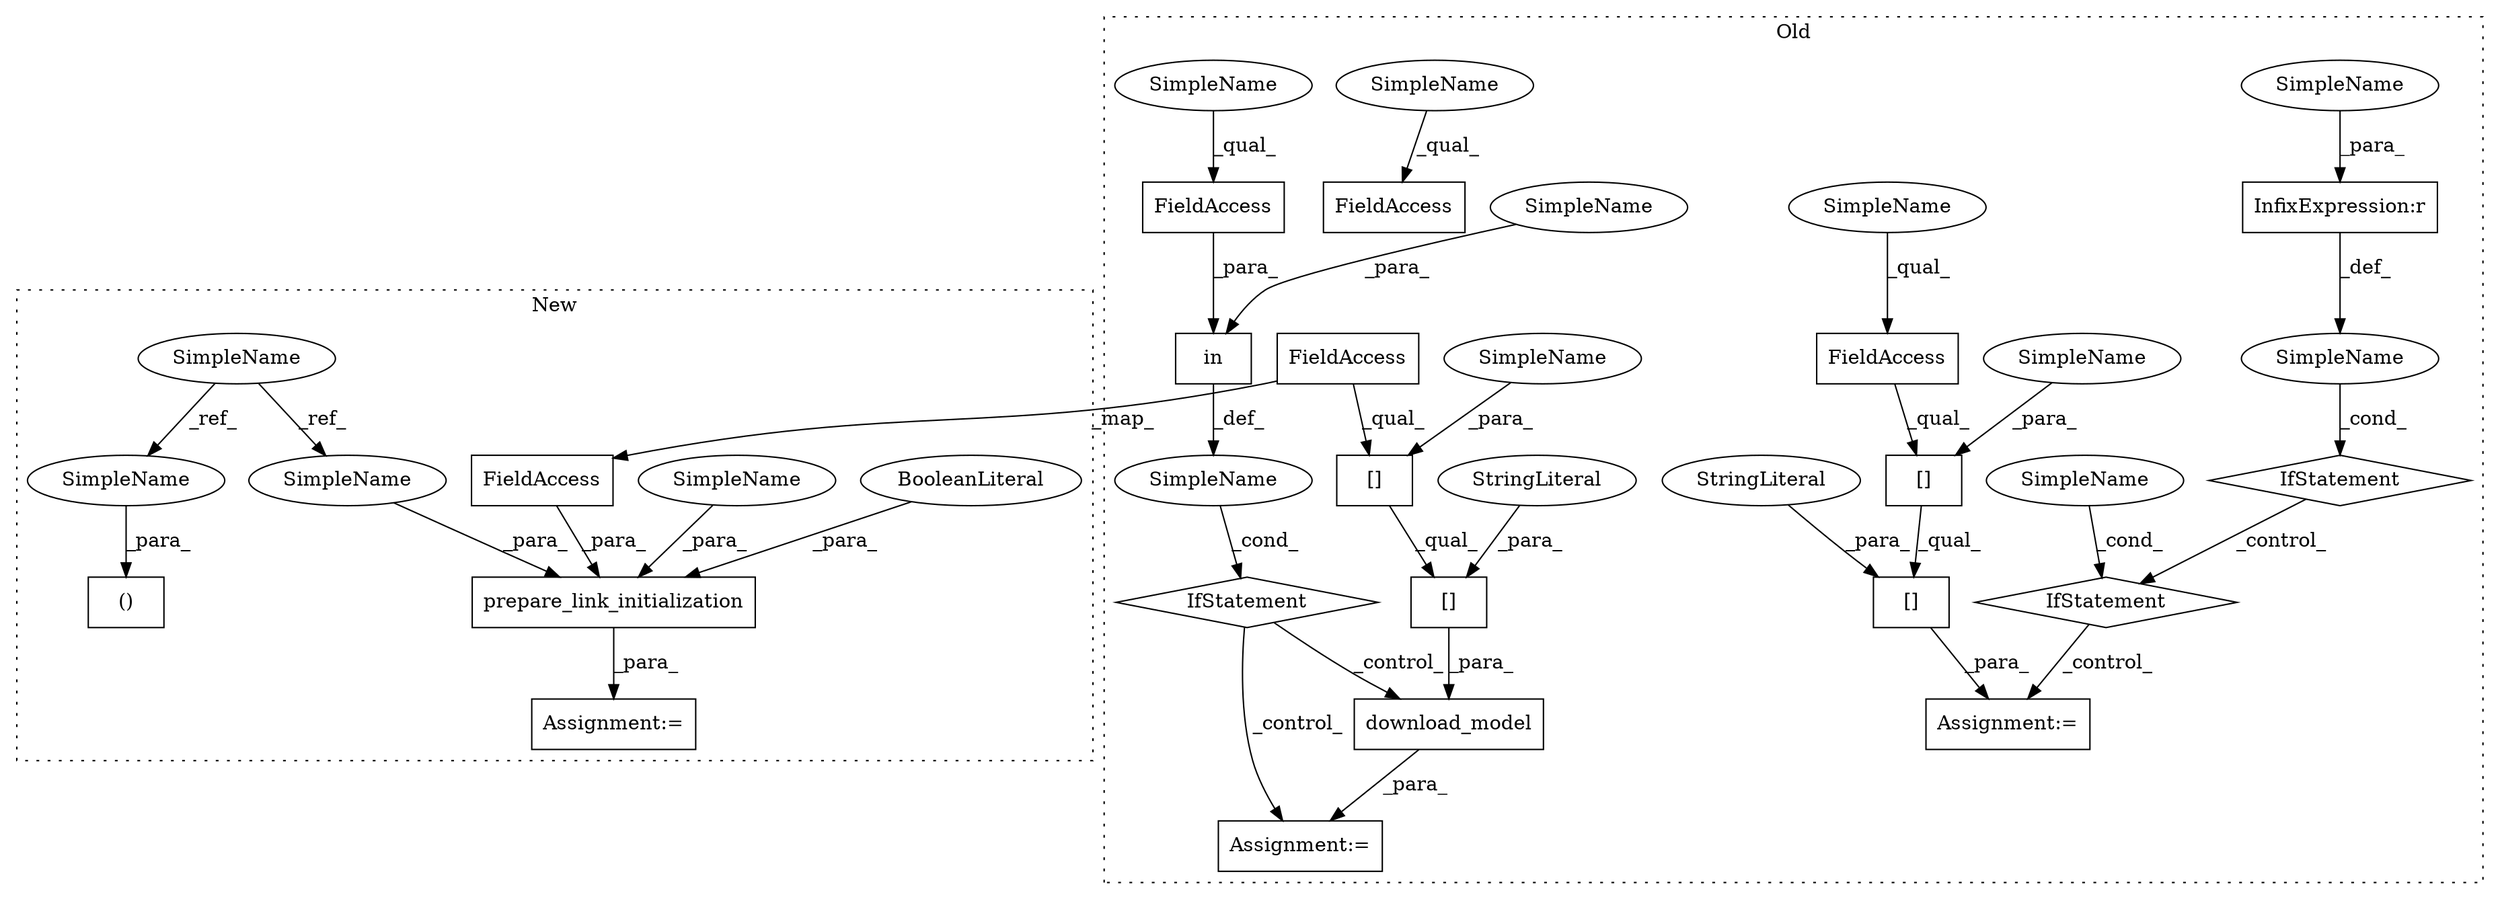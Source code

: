 digraph G {
subgraph cluster0 {
1 [label="in" a="105" s="3047" l="32" shape="box"];
3 [label="IfStatement" a="25" s="3039,3079" l="8,2" shape="diamond"];
4 [label="Assignment:=" a="7" s="3093" l="1" shape="box"];
5 [label="SimpleName" a="42" s="" l="" shape="ellipse"];
6 [label="FieldAccess" a="22" s="3067" l="12" shape="box"];
7 [label="FieldAccess" a="22" s="1314" l="12" shape="box"];
8 [label="FieldAccess" a="22" s="1282" l="12" shape="box"];
9 [label="[]" a="2" s="1314,1343" l="13,1" shape="box"];
10 [label="download_model" a="32" s="3094,3146" l="15,1" shape="box"];
11 [label="[]" a="2" s="1314,1354" l="31,1" shape="box"];
12 [label="StringLiteral" a="45" s="1345" l="9" shape="ellipse"];
13 [label="[]" a="2" s="3109,3145" l="31,1" shape="box"];
14 [label="StringLiteral" a="45" s="3140" l="5" shape="ellipse"];
15 [label="[]" a="2" s="3109,3138" l="13,1" shape="box"];
16 [label="Assignment:=" a="7" s="1313" l="1" shape="box"];
17 [label="InfixExpression:r" a="27" s="1234" l="4" shape="box"];
21 [label="SimpleName" a="42" s="" l="" shape="ellipse"];
22 [label="IfStatement" a="25" s="1252,1294" l="10,2" shape="diamond"];
23 [label="SimpleName" a="42" s="" l="" shape="ellipse"];
24 [label="IfStatement" a="25" s="1223,1242" l="4,2" shape="diamond"];
27 [label="FieldAccess" a="22" s="3109" l="12" shape="box"];
28 [label="SimpleName" a="42" s="3122" l="16" shape="ellipse"];
29 [label="SimpleName" a="42" s="3047" l="16" shape="ellipse"];
30 [label="SimpleName" a="42" s="1327" l="16" shape="ellipse"];
34 [label="SimpleName" a="42" s="1314" l="4" shape="ellipse"];
35 [label="SimpleName" a="42" s="3067" l="4" shape="ellipse"];
36 [label="SimpleName" a="42" s="1282" l="4" shape="ellipse"];
37 [label="SimpleName" a="42" s="1227" l="7" shape="ellipse"];
label = "Old";
style="dotted";
}
subgraph cluster1 {
2 [label="()" a="106" s="1257" l="24" shape="box"];
18 [label="SimpleName" a="42" s="1193" l="7" shape="ellipse"];
19 [label="prepare_link_initialization" a="32" s="1283,1359" l="28,1" shape="box"];
20 [label="BooleanLiteral" a="9" s="1349" l="5" shape="ellipse"];
25 [label="Assignment:=" a="7" s="1281" l="2" shape="box"];
26 [label="FieldAccess" a="22" s="1336" l="12" shape="box"];
31 [label="SimpleName" a="42" s="1319" l="16" shape="ellipse"];
32 [label="SimpleName" a="42" s="1257" l="7" shape="ellipse"];
33 [label="SimpleName" a="42" s="1311" l="7" shape="ellipse"];
label = "New";
style="dotted";
}
1 -> 5 [label="_def_"];
3 -> 4 [label="_control_"];
3 -> 10 [label="_control_"];
5 -> 3 [label="_cond_"];
6 -> 1 [label="_para_"];
7 -> 9 [label="_qual_"];
9 -> 11 [label="_qual_"];
10 -> 4 [label="_para_"];
11 -> 16 [label="_para_"];
12 -> 11 [label="_para_"];
13 -> 10 [label="_para_"];
14 -> 13 [label="_para_"];
15 -> 13 [label="_qual_"];
17 -> 21 [label="_def_"];
18 -> 33 [label="_ref_"];
18 -> 32 [label="_ref_"];
19 -> 25 [label="_para_"];
20 -> 19 [label="_para_"];
21 -> 24 [label="_cond_"];
22 -> 16 [label="_control_"];
23 -> 22 [label="_cond_"];
24 -> 22 [label="_control_"];
26 -> 19 [label="_para_"];
27 -> 15 [label="_qual_"];
27 -> 26 [label="_map_"];
28 -> 15 [label="_para_"];
29 -> 1 [label="_para_"];
30 -> 9 [label="_para_"];
31 -> 19 [label="_para_"];
32 -> 2 [label="_para_"];
33 -> 19 [label="_para_"];
34 -> 7 [label="_qual_"];
35 -> 6 [label="_qual_"];
36 -> 8 [label="_qual_"];
37 -> 17 [label="_para_"];
}